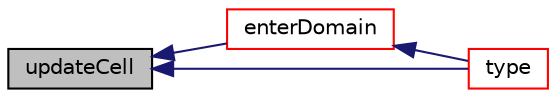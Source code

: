 digraph "updateCell"
{
  bgcolor="transparent";
  edge [fontname="Helvetica",fontsize="10",labelfontname="Helvetica",labelfontsize="10"];
  node [fontname="Helvetica",fontsize="10",shape=record];
  rankdir="LR";
  Node83 [label="updateCell",height=0.2,width=0.4,color="black", fillcolor="grey75", style="filled", fontcolor="black"];
  Node83 -> Node84 [dir="back",color="midnightblue",fontsize="10",style="solid",fontname="Helvetica"];
  Node84 [label="enterDomain",height=0.2,width=0.4,color="red",URL="$a26085.html#abbe3aa02a3070281da5b28b4bcde267d",tooltip="Reverse of leaveDomain. "];
  Node84 -> Node88 [dir="back",color="midnightblue",fontsize="10",style="solid",fontname="Helvetica"];
  Node88 [label="type",height=0.2,width=0.4,color="red",URL="$a26085.html#aed695e51d6a52a2103c5d331c151c1ab"];
  Node83 -> Node88 [dir="back",color="midnightblue",fontsize="10",style="solid",fontname="Helvetica"];
}
